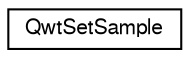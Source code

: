 digraph G
{
  edge [fontname="FreeSans",fontsize="10",labelfontname="FreeSans",labelfontsize="10"];
  node [fontname="FreeSans",fontsize="10",shape=record];
  rankdir="LR";
  Node1 [label="QwtSetSample",height=0.2,width=0.4,color="black", fillcolor="white", style="filled",URL="$class_qwt_set_sample.html",tooltip="A sample of the types (x1...xn, y) or (x, y1..yn)"];
}
